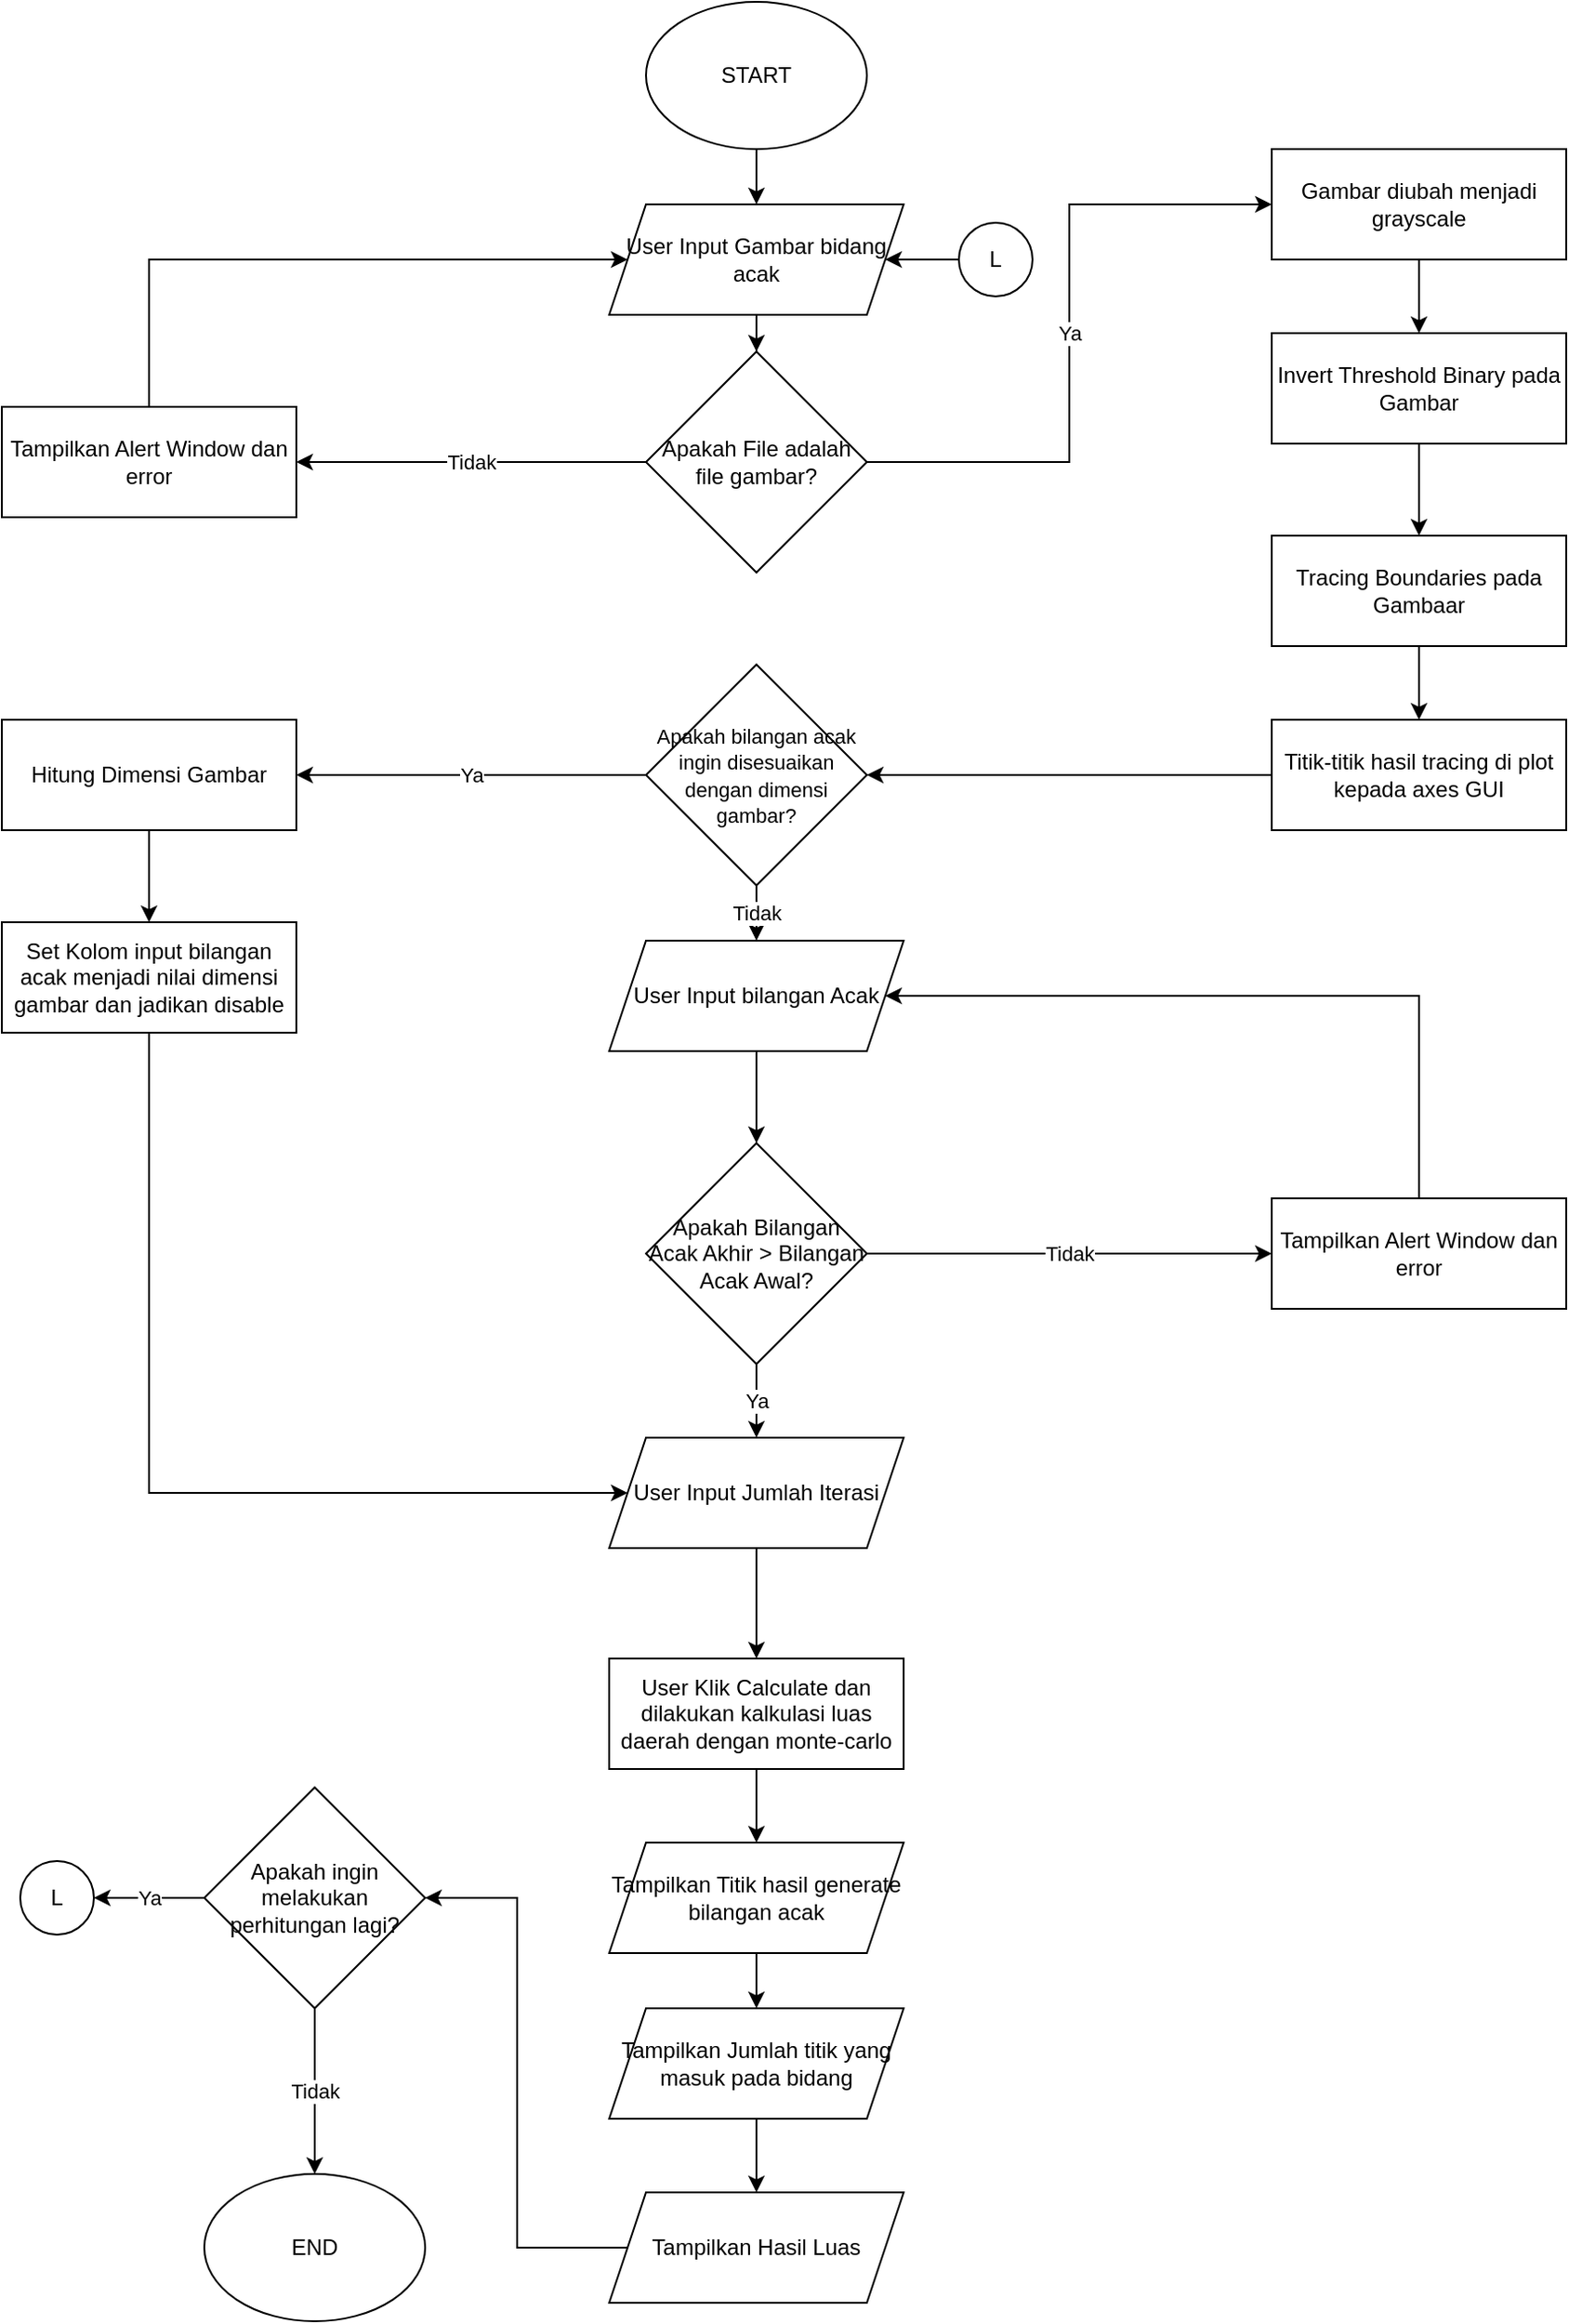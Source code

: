 <mxfile version="21.0.6" type="device"><diagram name="Page-1" id="8OtdJiBsgUjjisL5q5W0"><mxGraphModel dx="2140" dy="558" grid="1" gridSize="10" guides="1" tooltips="1" connect="1" arrows="1" fold="1" page="1" pageScale="1" pageWidth="850" pageHeight="1100" math="0" shadow="0"><root><mxCell id="0"/><mxCell id="1" parent="0"/><mxCell id="ssbeiMX0GCJP8VvxaS8V-12" style="edgeStyle=orthogonalEdgeStyle;rounded=0;orthogonalLoop=1;jettySize=auto;html=1;" edge="1" parent="1" source="ssbeiMX0GCJP8VvxaS8V-1" target="ssbeiMX0GCJP8VvxaS8V-3"><mxGeometry relative="1" as="geometry"/></mxCell><mxCell id="ssbeiMX0GCJP8VvxaS8V-1" value="START" style="ellipse;whiteSpace=wrap;html=1;" vertex="1" parent="1"><mxGeometry x="300" y="100" width="120" height="80" as="geometry"/></mxCell><mxCell id="ssbeiMX0GCJP8VvxaS8V-2" value="END" style="ellipse;whiteSpace=wrap;html=1;" vertex="1" parent="1"><mxGeometry x="60" y="1280" width="120" height="80" as="geometry"/></mxCell><mxCell id="ssbeiMX0GCJP8VvxaS8V-11" style="edgeStyle=orthogonalEdgeStyle;rounded=0;orthogonalLoop=1;jettySize=auto;html=1;" edge="1" parent="1" source="ssbeiMX0GCJP8VvxaS8V-3" target="ssbeiMX0GCJP8VvxaS8V-4"><mxGeometry relative="1" as="geometry"/></mxCell><mxCell id="ssbeiMX0GCJP8VvxaS8V-3" value="User Input Gambar bidang acak" style="shape=parallelogram;perimeter=parallelogramPerimeter;whiteSpace=wrap;html=1;fixedSize=1;" vertex="1" parent="1"><mxGeometry x="280" y="210" width="160" height="60" as="geometry"/></mxCell><mxCell id="ssbeiMX0GCJP8VvxaS8V-14" value="Tidak" style="edgeStyle=orthogonalEdgeStyle;rounded=0;orthogonalLoop=1;jettySize=auto;html=1;entryX=1;entryY=0.5;entryDx=0;entryDy=0;" edge="1" parent="1" source="ssbeiMX0GCJP8VvxaS8V-4" target="ssbeiMX0GCJP8VvxaS8V-7"><mxGeometry relative="1" as="geometry"/></mxCell><mxCell id="ssbeiMX0GCJP8VvxaS8V-19" value="Ya" style="edgeStyle=orthogonalEdgeStyle;rounded=0;orthogonalLoop=1;jettySize=auto;html=1;entryX=0;entryY=0.5;entryDx=0;entryDy=0;" edge="1" parent="1" source="ssbeiMX0GCJP8VvxaS8V-4" target="ssbeiMX0GCJP8VvxaS8V-9"><mxGeometry relative="1" as="geometry"/></mxCell><mxCell id="ssbeiMX0GCJP8VvxaS8V-4" value="Apakah File adalah file gambar?" style="rhombus;whiteSpace=wrap;html=1;" vertex="1" parent="1"><mxGeometry x="300" y="290" width="120" height="120" as="geometry"/></mxCell><mxCell id="ssbeiMX0GCJP8VvxaS8V-10" style="edgeStyle=orthogonalEdgeStyle;rounded=0;orthogonalLoop=1;jettySize=auto;html=1;entryX=0;entryY=0.5;entryDx=0;entryDy=0;" edge="1" parent="1" source="ssbeiMX0GCJP8VvxaS8V-7" target="ssbeiMX0GCJP8VvxaS8V-3"><mxGeometry relative="1" as="geometry"><Array as="points"><mxPoint x="30" y="240"/></Array></mxGeometry></mxCell><mxCell id="ssbeiMX0GCJP8VvxaS8V-7" value="Tampilkan Alert Window dan error" style="rounded=0;whiteSpace=wrap;html=1;" vertex="1" parent="1"><mxGeometry x="-50" y="320" width="160" height="60" as="geometry"/></mxCell><mxCell id="ssbeiMX0GCJP8VvxaS8V-20" style="edgeStyle=orthogonalEdgeStyle;rounded=0;orthogonalLoop=1;jettySize=auto;html=1;" edge="1" parent="1" source="ssbeiMX0GCJP8VvxaS8V-9" target="ssbeiMX0GCJP8VvxaS8V-15"><mxGeometry relative="1" as="geometry"/></mxCell><mxCell id="ssbeiMX0GCJP8VvxaS8V-9" value="Gambar diubah menjadi grayscale" style="rounded=0;whiteSpace=wrap;html=1;" vertex="1" parent="1"><mxGeometry x="640" y="180" width="160" height="60" as="geometry"/></mxCell><mxCell id="ssbeiMX0GCJP8VvxaS8V-21" style="edgeStyle=orthogonalEdgeStyle;rounded=0;orthogonalLoop=1;jettySize=auto;html=1;" edge="1" parent="1" source="ssbeiMX0GCJP8VvxaS8V-15" target="ssbeiMX0GCJP8VvxaS8V-16"><mxGeometry relative="1" as="geometry"/></mxCell><mxCell id="ssbeiMX0GCJP8VvxaS8V-15" value="Invert Threshold Binary pada Gambar" style="rounded=0;whiteSpace=wrap;html=1;" vertex="1" parent="1"><mxGeometry x="640" y="280" width="160" height="60" as="geometry"/></mxCell><mxCell id="ssbeiMX0GCJP8VvxaS8V-22" style="edgeStyle=orthogonalEdgeStyle;rounded=0;orthogonalLoop=1;jettySize=auto;html=1;entryX=0.5;entryY=0;entryDx=0;entryDy=0;" edge="1" parent="1" source="ssbeiMX0GCJP8VvxaS8V-16" target="ssbeiMX0GCJP8VvxaS8V-18"><mxGeometry relative="1" as="geometry"/></mxCell><mxCell id="ssbeiMX0GCJP8VvxaS8V-16" value="Tracing Boundaries pada Gambaar" style="rounded=0;whiteSpace=wrap;html=1;" vertex="1" parent="1"><mxGeometry x="640" y="390" width="160" height="60" as="geometry"/></mxCell><mxCell id="ssbeiMX0GCJP8VvxaS8V-36" style="edgeStyle=orthogonalEdgeStyle;rounded=0;orthogonalLoop=1;jettySize=auto;html=1;entryX=1;entryY=0.5;entryDx=0;entryDy=0;" edge="1" parent="1" source="ssbeiMX0GCJP8VvxaS8V-18" target="ssbeiMX0GCJP8VvxaS8V-24"><mxGeometry relative="1" as="geometry"/></mxCell><mxCell id="ssbeiMX0GCJP8VvxaS8V-18" value="Titik-titik hasil tracing di plot kepada axes GUI" style="rounded=0;whiteSpace=wrap;html=1;" vertex="1" parent="1"><mxGeometry x="640" y="490" width="160" height="60" as="geometry"/></mxCell><mxCell id="ssbeiMX0GCJP8VvxaS8V-32" value="Ya" style="edgeStyle=orthogonalEdgeStyle;rounded=0;orthogonalLoop=1;jettySize=auto;html=1;entryX=1;entryY=0.5;entryDx=0;entryDy=0;" edge="1" parent="1" source="ssbeiMX0GCJP8VvxaS8V-24" target="ssbeiMX0GCJP8VvxaS8V-26"><mxGeometry relative="1" as="geometry"/></mxCell><mxCell id="ssbeiMX0GCJP8VvxaS8V-33" value="Tidak" style="edgeStyle=orthogonalEdgeStyle;rounded=0;orthogonalLoop=1;jettySize=auto;html=1;" edge="1" parent="1" source="ssbeiMX0GCJP8VvxaS8V-24" target="ssbeiMX0GCJP8VvxaS8V-30"><mxGeometry relative="1" as="geometry"/></mxCell><mxCell id="ssbeiMX0GCJP8VvxaS8V-24" value="&lt;font style=&quot;font-size: 11px;&quot;&gt;Apakah bilangan acak ingin disesuaikan dengan dimensi gambar?&lt;br&gt;&lt;/font&gt;" style="rhombus;whiteSpace=wrap;html=1;" vertex="1" parent="1"><mxGeometry x="300" y="460" width="120" height="120" as="geometry"/></mxCell><mxCell id="ssbeiMX0GCJP8VvxaS8V-34" style="edgeStyle=orthogonalEdgeStyle;rounded=0;orthogonalLoop=1;jettySize=auto;html=1;entryX=0.5;entryY=0;entryDx=0;entryDy=0;" edge="1" parent="1" source="ssbeiMX0GCJP8VvxaS8V-26" target="ssbeiMX0GCJP8VvxaS8V-27"><mxGeometry relative="1" as="geometry"/></mxCell><mxCell id="ssbeiMX0GCJP8VvxaS8V-26" value="Hitung Dimensi Gambar" style="rounded=0;whiteSpace=wrap;html=1;" vertex="1" parent="1"><mxGeometry x="-50" y="490" width="160" height="60" as="geometry"/></mxCell><mxCell id="ssbeiMX0GCJP8VvxaS8V-44" style="edgeStyle=orthogonalEdgeStyle;rounded=0;orthogonalLoop=1;jettySize=auto;html=1;entryX=0;entryY=0.5;entryDx=0;entryDy=0;" edge="1" parent="1" source="ssbeiMX0GCJP8VvxaS8V-27" target="ssbeiMX0GCJP8VvxaS8V-42"><mxGeometry relative="1" as="geometry"><Array as="points"><mxPoint x="30" y="910"/></Array></mxGeometry></mxCell><mxCell id="ssbeiMX0GCJP8VvxaS8V-27" value="Set Kolom input bilangan acak menjadi nilai dimensi gambar dan jadikan disable" style="rounded=0;whiteSpace=wrap;html=1;" vertex="1" parent="1"><mxGeometry x="-50" y="600" width="160" height="60" as="geometry"/></mxCell><mxCell id="ssbeiMX0GCJP8VvxaS8V-35" style="edgeStyle=orthogonalEdgeStyle;rounded=0;orthogonalLoop=1;jettySize=auto;html=1;" edge="1" parent="1" source="ssbeiMX0GCJP8VvxaS8V-30" target="ssbeiMX0GCJP8VvxaS8V-31"><mxGeometry relative="1" as="geometry"/></mxCell><mxCell id="ssbeiMX0GCJP8VvxaS8V-30" value="User Input bilangan Acak" style="shape=parallelogram;perimeter=parallelogramPerimeter;whiteSpace=wrap;html=1;fixedSize=1;" vertex="1" parent="1"><mxGeometry x="280" y="610" width="160" height="60" as="geometry"/></mxCell><mxCell id="ssbeiMX0GCJP8VvxaS8V-39" value="Tidak" style="edgeStyle=orthogonalEdgeStyle;rounded=0;orthogonalLoop=1;jettySize=auto;html=1;entryX=0;entryY=0.5;entryDx=0;entryDy=0;" edge="1" parent="1" source="ssbeiMX0GCJP8VvxaS8V-31" target="ssbeiMX0GCJP8VvxaS8V-38"><mxGeometry relative="1" as="geometry"/></mxCell><mxCell id="ssbeiMX0GCJP8VvxaS8V-43" value="Ya" style="edgeStyle=orthogonalEdgeStyle;rounded=0;orthogonalLoop=1;jettySize=auto;html=1;" edge="1" parent="1" source="ssbeiMX0GCJP8VvxaS8V-31" target="ssbeiMX0GCJP8VvxaS8V-42"><mxGeometry relative="1" as="geometry"/></mxCell><mxCell id="ssbeiMX0GCJP8VvxaS8V-31" value="Apakah Bilangan Acak Akhir &amp;gt; Bilangan Acak Awal?" style="rhombus;whiteSpace=wrap;html=1;" vertex="1" parent="1"><mxGeometry x="300" y="720" width="120" height="120" as="geometry"/></mxCell><mxCell id="ssbeiMX0GCJP8VvxaS8V-40" style="edgeStyle=orthogonalEdgeStyle;rounded=0;orthogonalLoop=1;jettySize=auto;html=1;entryX=1;entryY=0.5;entryDx=0;entryDy=0;" edge="1" parent="1" source="ssbeiMX0GCJP8VvxaS8V-38" target="ssbeiMX0GCJP8VvxaS8V-30"><mxGeometry relative="1" as="geometry"><Array as="points"><mxPoint x="720" y="640"/></Array></mxGeometry></mxCell><mxCell id="ssbeiMX0GCJP8VvxaS8V-38" value="Tampilkan Alert Window dan error" style="rounded=0;whiteSpace=wrap;html=1;" vertex="1" parent="1"><mxGeometry x="640" y="750" width="160" height="60" as="geometry"/></mxCell><mxCell id="ssbeiMX0GCJP8VvxaS8V-48" style="edgeStyle=orthogonalEdgeStyle;rounded=0;orthogonalLoop=1;jettySize=auto;html=1;" edge="1" parent="1" source="ssbeiMX0GCJP8VvxaS8V-42" target="ssbeiMX0GCJP8VvxaS8V-47"><mxGeometry relative="1" as="geometry"/></mxCell><mxCell id="ssbeiMX0GCJP8VvxaS8V-42" value="User Input Jumlah Iterasi" style="shape=parallelogram;perimeter=parallelogramPerimeter;whiteSpace=wrap;html=1;fixedSize=1;" vertex="1" parent="1"><mxGeometry x="280" y="880" width="160" height="60" as="geometry"/></mxCell><mxCell id="ssbeiMX0GCJP8VvxaS8V-55" style="edgeStyle=orthogonalEdgeStyle;rounded=0;orthogonalLoop=1;jettySize=auto;html=1;entryX=0.5;entryY=0;entryDx=0;entryDy=0;" edge="1" parent="1" source="ssbeiMX0GCJP8VvxaS8V-47" target="ssbeiMX0GCJP8VvxaS8V-52"><mxGeometry relative="1" as="geometry"/></mxCell><mxCell id="ssbeiMX0GCJP8VvxaS8V-47" value="User Klik Calculate dan dilakukan kalkulasi luas daerah dengan monte-carlo" style="rounded=0;whiteSpace=wrap;html=1;" vertex="1" parent="1"><mxGeometry x="280" y="1000" width="160" height="60" as="geometry"/></mxCell><mxCell id="ssbeiMX0GCJP8VvxaS8V-56" style="edgeStyle=orthogonalEdgeStyle;rounded=0;orthogonalLoop=1;jettySize=auto;html=1;" edge="1" parent="1" source="ssbeiMX0GCJP8VvxaS8V-52" target="ssbeiMX0GCJP8VvxaS8V-53"><mxGeometry relative="1" as="geometry"/></mxCell><mxCell id="ssbeiMX0GCJP8VvxaS8V-52" value="Tampilkan Titik hasil generate bilangan acak" style="shape=parallelogram;perimeter=parallelogramPerimeter;whiteSpace=wrap;html=1;fixedSize=1;" vertex="1" parent="1"><mxGeometry x="280" y="1100" width="160" height="60" as="geometry"/></mxCell><mxCell id="ssbeiMX0GCJP8VvxaS8V-57" style="edgeStyle=orthogonalEdgeStyle;rounded=0;orthogonalLoop=1;jettySize=auto;html=1;" edge="1" parent="1" source="ssbeiMX0GCJP8VvxaS8V-53" target="ssbeiMX0GCJP8VvxaS8V-54"><mxGeometry relative="1" as="geometry"/></mxCell><mxCell id="ssbeiMX0GCJP8VvxaS8V-53" value="Tampilkan Jumlah titik yang masuk pada bidang" style="shape=parallelogram;perimeter=parallelogramPerimeter;whiteSpace=wrap;html=1;fixedSize=1;" vertex="1" parent="1"><mxGeometry x="280" y="1190" width="160" height="60" as="geometry"/></mxCell><mxCell id="ssbeiMX0GCJP8VvxaS8V-66" style="edgeStyle=orthogonalEdgeStyle;rounded=0;orthogonalLoop=1;jettySize=auto;html=1;entryX=1;entryY=0.5;entryDx=0;entryDy=0;" edge="1" parent="1" source="ssbeiMX0GCJP8VvxaS8V-54" target="ssbeiMX0GCJP8VvxaS8V-59"><mxGeometry relative="1" as="geometry"/></mxCell><mxCell id="ssbeiMX0GCJP8VvxaS8V-54" value="Tampilkan Hasil Luas" style="shape=parallelogram;perimeter=parallelogramPerimeter;whiteSpace=wrap;html=1;fixedSize=1;" vertex="1" parent="1"><mxGeometry x="280" y="1290" width="160" height="60" as="geometry"/></mxCell><mxCell id="ssbeiMX0GCJP8VvxaS8V-60" value="Tidak" style="edgeStyle=orthogonalEdgeStyle;rounded=0;orthogonalLoop=1;jettySize=auto;html=1;entryX=0.5;entryY=0;entryDx=0;entryDy=0;" edge="1" parent="1" source="ssbeiMX0GCJP8VvxaS8V-59" target="ssbeiMX0GCJP8VvxaS8V-2"><mxGeometry relative="1" as="geometry"/></mxCell><mxCell id="ssbeiMX0GCJP8VvxaS8V-62" value="Ya" style="edgeStyle=orthogonalEdgeStyle;rounded=0;orthogonalLoop=1;jettySize=auto;html=1;" edge="1" parent="1" source="ssbeiMX0GCJP8VvxaS8V-59" target="ssbeiMX0GCJP8VvxaS8V-61"><mxGeometry relative="1" as="geometry"/></mxCell><mxCell id="ssbeiMX0GCJP8VvxaS8V-59" value="Apakah ingin melakukan perhitungan lagi?" style="rhombus;whiteSpace=wrap;html=1;" vertex="1" parent="1"><mxGeometry x="60" y="1070" width="120" height="120" as="geometry"/></mxCell><mxCell id="ssbeiMX0GCJP8VvxaS8V-61" value="L" style="ellipse;whiteSpace=wrap;html=1;aspect=fixed;" vertex="1" parent="1"><mxGeometry x="-40" y="1110" width="40" height="40" as="geometry"/></mxCell><mxCell id="ssbeiMX0GCJP8VvxaS8V-65" style="edgeStyle=orthogonalEdgeStyle;rounded=0;orthogonalLoop=1;jettySize=auto;html=1;entryX=1;entryY=0.5;entryDx=0;entryDy=0;" edge="1" parent="1" source="ssbeiMX0GCJP8VvxaS8V-64" target="ssbeiMX0GCJP8VvxaS8V-3"><mxGeometry relative="1" as="geometry"/></mxCell><mxCell id="ssbeiMX0GCJP8VvxaS8V-64" value="L" style="ellipse;whiteSpace=wrap;html=1;aspect=fixed;" vertex="1" parent="1"><mxGeometry x="470" y="220" width="40" height="40" as="geometry"/></mxCell></root></mxGraphModel></diagram></mxfile>